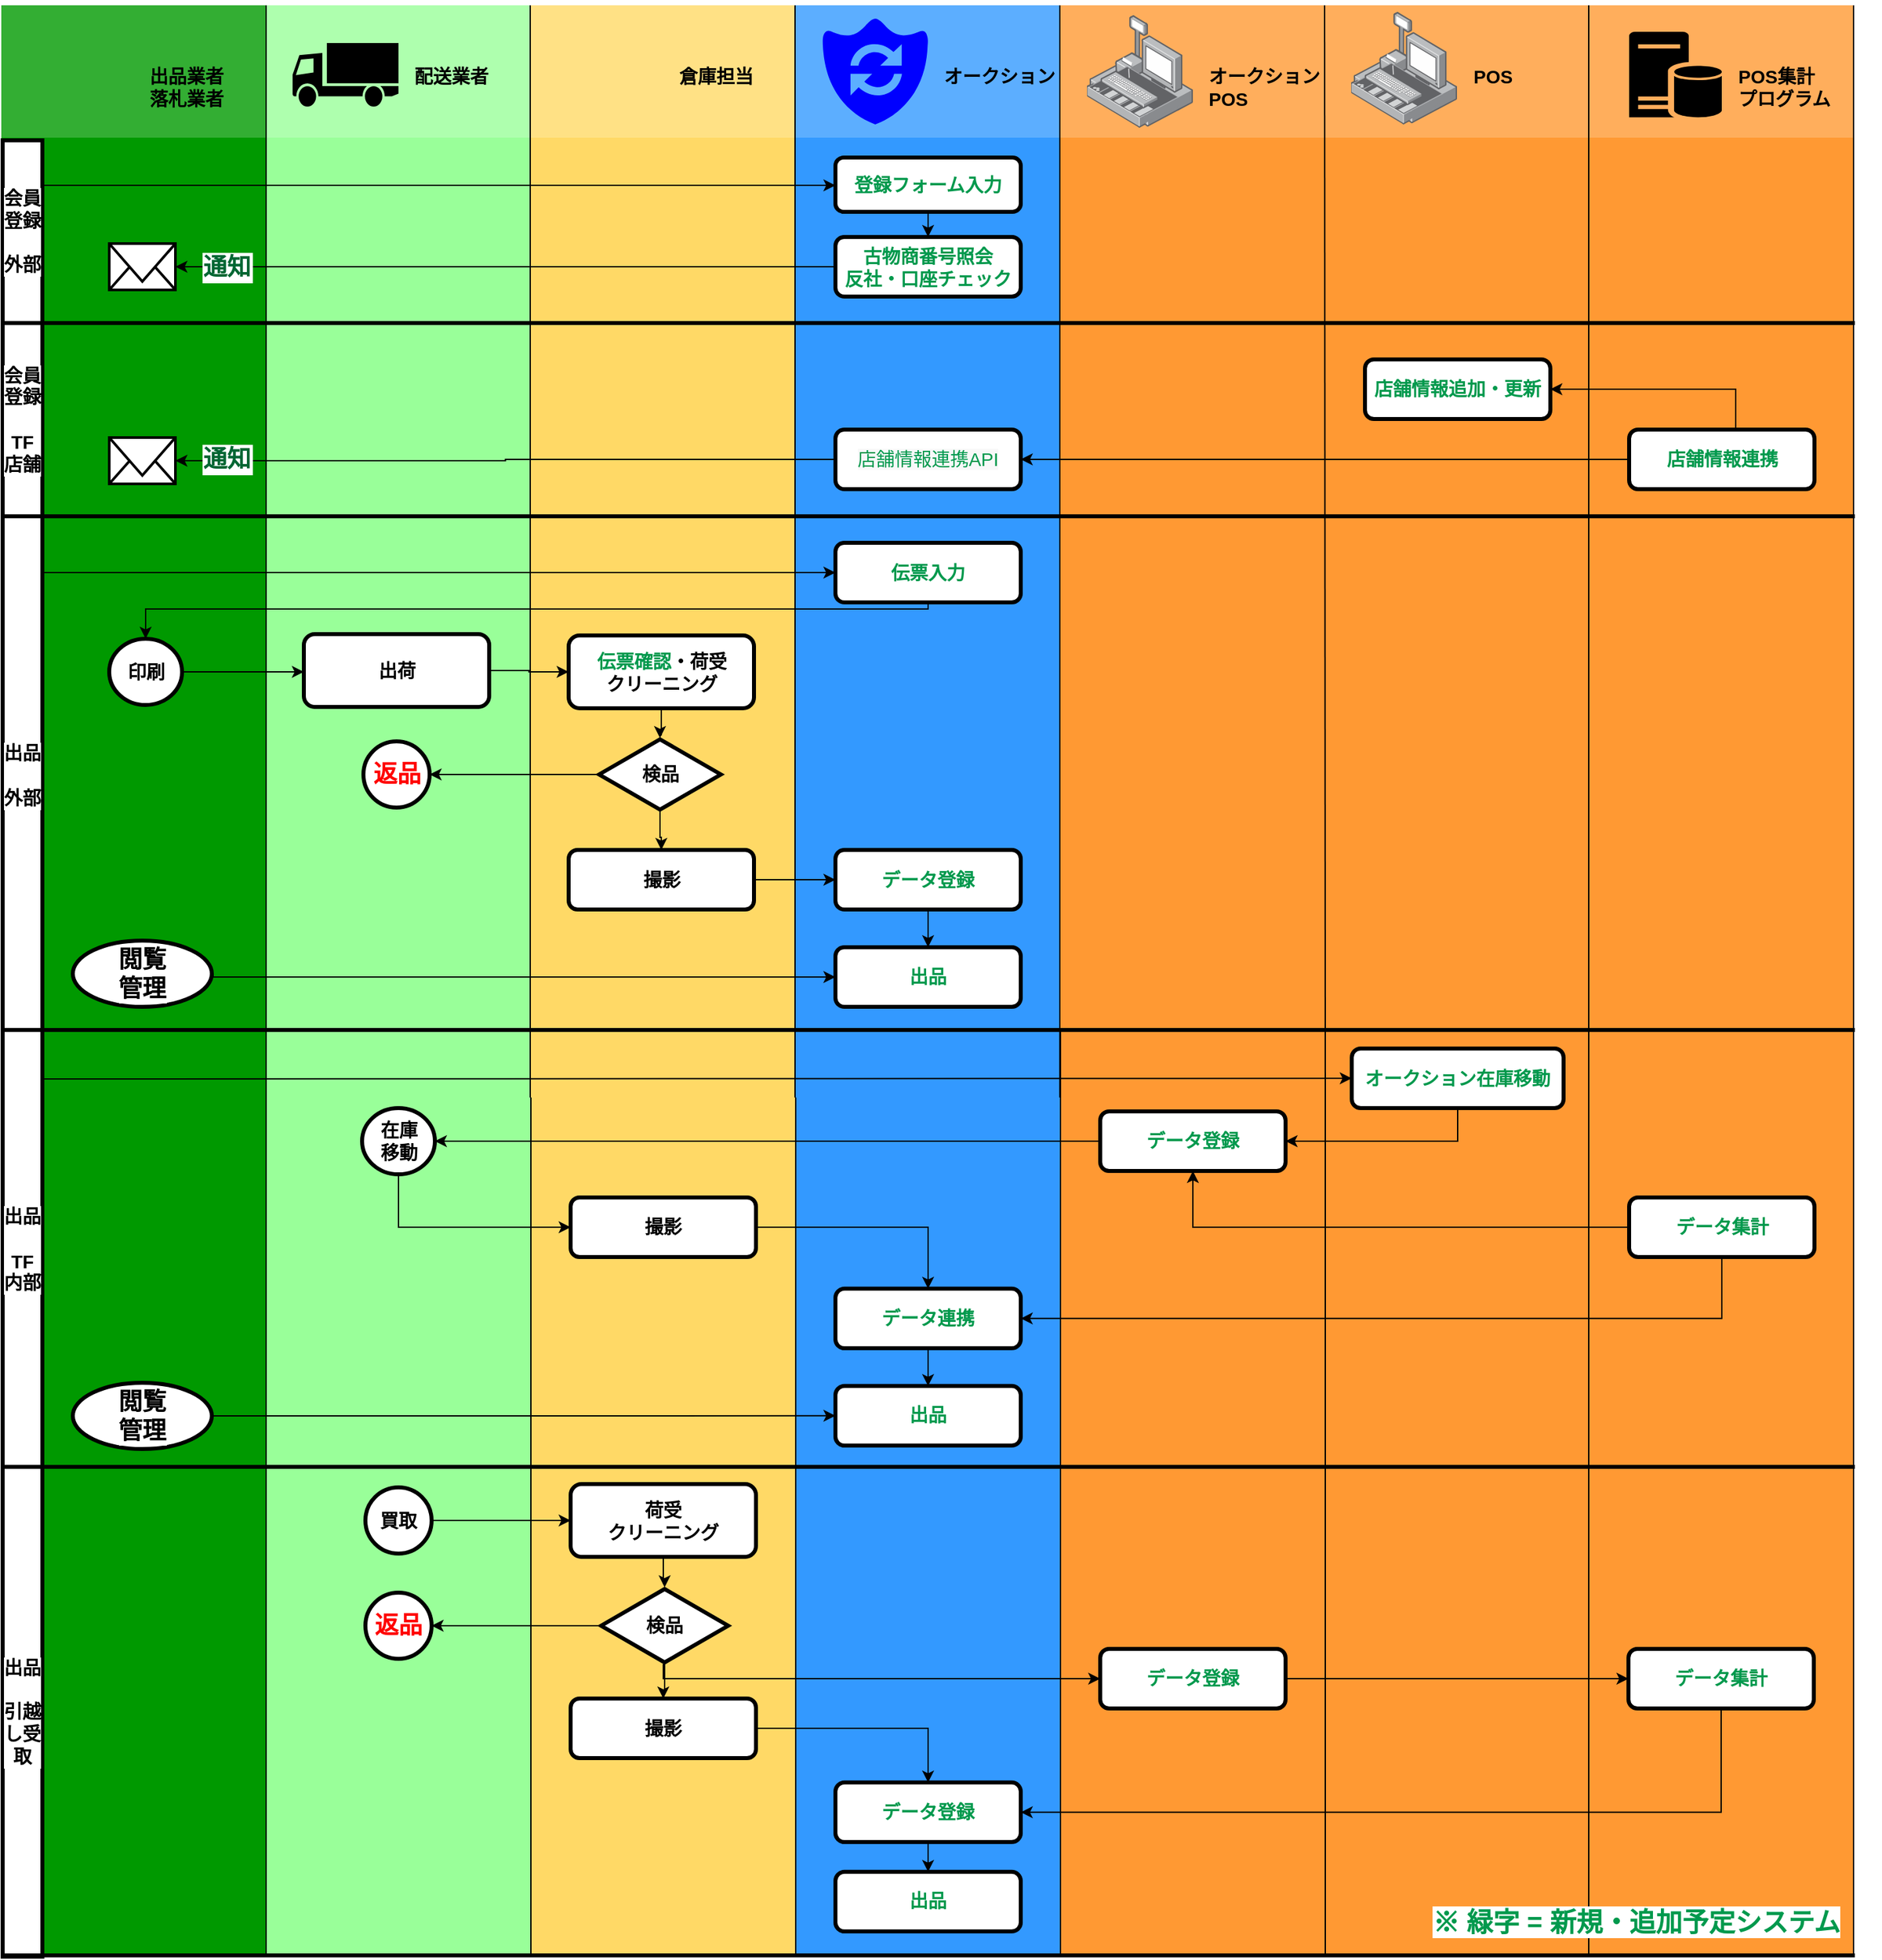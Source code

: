 <mxfile version="11.0.8" type="github"><diagram id="za8MhXIXPKN2aP06DoR2" name="Page-1"><mxGraphModel dx="1351" dy="2568" grid="1" gridSize="10" guides="1" tooltips="1" connect="1" arrows="1" fold="1" page="1" pageScale="1" pageWidth="1169" pageHeight="826" math="0" shadow="0"><root><mxCell id="0"/><mxCell id="1" parent="0"/><mxCell id="djTdqgTqJG-qwQicNYeu-275" value="" style="whiteSpace=wrap;html=1;labelBackgroundColor=#ffffff;fontSize=14;fontColor=#0000FF;align=left;strokeColor=#000000;fillColor=#FF9933;" parent="1" vertex="1"><mxGeometry x="1000" y="-52" width="200" height="700" as="geometry"/></mxCell><mxCell id="djTdqgTqJG-qwQicNYeu-276" value="" style="whiteSpace=wrap;html=1;labelBackgroundColor=#ffffff;fontSize=14;fontColor=#0000FF;align=left;strokeColor=#000000;fillColor=#FF9933;" parent="1" vertex="1"><mxGeometry x="1199" y="-52" width="200" height="700" as="geometry"/></mxCell><mxCell id="djTdqgTqJG-qwQicNYeu-96" value="" style="whiteSpace=wrap;html=1;labelBackgroundColor=#ffffff;fontSize=14;fontColor=#0000FF;align=left;strokeColor=none;fillColor=#FF9933;" parent="1" vertex="1"><mxGeometry x="800" y="-826" width="200" height="825" as="geometry"/></mxCell><mxCell id="djTdqgTqJG-qwQicNYeu-274" value="" style="whiteSpace=wrap;html=1;labelBackgroundColor=#ffffff;fontSize=14;fontColor=#0000FF;align=left;strokeColor=#000000;fillColor=#FF9933;" parent="1" vertex="1"><mxGeometry x="800" y="-52" width="200" height="700" as="geometry"/></mxCell><mxCell id="djTdqgTqJG-qwQicNYeu-273" value="" style="whiteSpace=wrap;html=1;labelBackgroundColor=#ffffff;fontSize=14;fontColor=#0000FF;align=left;strokeColor=#000000;fillColor=#3399FF;" parent="1" vertex="1"><mxGeometry x="600" y="-52" width="200" height="700" as="geometry"/></mxCell><mxCell id="djTdqgTqJG-qwQicNYeu-272" value="" style="whiteSpace=wrap;html=1;labelBackgroundColor=#ffffff;fontSize=14;fontColor=#0000FF;align=left;strokeColor=#000000;fillColor=#FFD966;" parent="1" vertex="1"><mxGeometry x="400" y="-52" width="200" height="700" as="geometry"/></mxCell><mxCell id="djTdqgTqJG-qwQicNYeu-271" value="" style="whiteSpace=wrap;html=1;labelBackgroundColor=#ffffff;fontSize=14;fontColor=#99FF99;align=left;strokeColor=#000000;fillColor=#99FF99;" parent="1" vertex="1"><mxGeometry x="200" y="-52" width="200" height="700" as="geometry"/></mxCell><mxCell id="djTdqgTqJG-qwQicNYeu-270" value="" style="whiteSpace=wrap;html=1;labelBackgroundColor=#ffffff;fontSize=14;fontColor=#0000FF;align=left;strokeColor=#000000;fillColor=#009900;" parent="1" vertex="1"><mxGeometry y="-52" width="200" height="700" as="geometry"/></mxCell><mxCell id="djTdqgTqJG-qwQicNYeu-212" value="" style="group" parent="1" vertex="1" connectable="0"><mxGeometry x="1199.5" y="-826" width="220" height="641" as="geometry"/></mxCell><mxCell id="djTdqgTqJG-qwQicNYeu-213" value="" style="group" parent="djTdqgTqJG-qwQicNYeu-212" vertex="1" connectable="0"><mxGeometry width="220" height="641" as="geometry"/></mxCell><mxCell id="djTdqgTqJG-qwQicNYeu-214" value="" style="whiteSpace=wrap;html=1;labelBackgroundColor=#ffffff;fontSize=14;fontColor=#0000FF;align=left;strokeColor=none;fillColor=#FF9933;" parent="djTdqgTqJG-qwQicNYeu-213" vertex="1"><mxGeometry width="200" height="825" as="geometry"/></mxCell><mxCell id="djTdqgTqJG-qwQicNYeu-215" value="" style="whiteSpace=wrap;html=1;labelBackgroundColor=#ffffff;fillColor=#FFFFFF;fontSize=14;fontColor=#FFFFFF;align=left;strokeColor=none;opacity=20;" parent="djTdqgTqJG-qwQicNYeu-213" vertex="1"><mxGeometry width="200" height="100" as="geometry"/></mxCell><mxCell id="djTdqgTqJG-qwQicNYeu-217" value="POS集計&lt;br&gt;プログラム" style="text;html=1;resizable=0;points=[];autosize=1;align=left;verticalAlign=top;spacingTop=-4;fontSize=14;fontColor=#000000;fontStyle=1" parent="djTdqgTqJG-qwQicNYeu-213" vertex="1"><mxGeometry x="110" y="42.5" width="90" height="40" as="geometry"/></mxCell><mxCell id="djTdqgTqJG-qwQicNYeu-218" value="" style="shadow=0;dashed=0;html=1;labelPosition=center;verticalLabelPosition=bottom;verticalAlign=top;align=center;shape=mxgraph.mscae.enterprise.database_server;fillColor=#000000;strokeColor=none;labelBackgroundColor=#ffffff;fontSize=14;fontColor=#000000;" parent="djTdqgTqJG-qwQicNYeu-213" vertex="1"><mxGeometry x="30" y="20" width="70" height="65" as="geometry"/></mxCell><mxCell id="djTdqgTqJG-qwQicNYeu-216" value="" style="endArrow=none;html=1;fontSize=14;fontColor=#0000FF;" parent="djTdqgTqJG-qwQicNYeu-213" edge="1"><mxGeometry width="50" height="50" relative="1" as="geometry"><mxPoint x="199.5" y="825" as="sourcePoint"/><mxPoint x="199.5" as="targetPoint"/></mxGeometry></mxCell><mxCell id="MJPMEIE7Na582U3SJGC7-7" value="店舗情報連携" style="rounded=1;whiteSpace=wrap;html=1;labelBackgroundColor=#ffffff;strokeWidth=3;fillColor=#FFFFFF;gradientColor=none;fontSize=14;fontColor=#00994D;align=center;fontStyle=1" vertex="1" parent="djTdqgTqJG-qwQicNYeu-213"><mxGeometry x="30" y="320.5" width="140" height="45" as="geometry"/></mxCell><mxCell id="djTdqgTqJG-qwQicNYeu-90" value="" style="group" parent="1" vertex="1" connectable="0"><mxGeometry x="999.5" y="-826" width="238.5" height="641" as="geometry"/></mxCell><mxCell id="djTdqgTqJG-qwQicNYeu-91" value="" style="whiteSpace=wrap;html=1;labelBackgroundColor=#ffffff;fontSize=14;fontColor=#0000FF;align=left;strokeColor=none;fillColor=#FF9933;" parent="djTdqgTqJG-qwQicNYeu-90" vertex="1"><mxGeometry width="200" height="825" as="geometry"/></mxCell><mxCell id="djTdqgTqJG-qwQicNYeu-92" value="" style="whiteSpace=wrap;html=1;labelBackgroundColor=#ffffff;fillColor=#FFFFFF;fontSize=14;fontColor=#FFFFFF;align=left;strokeColor=none;opacity=20;" parent="djTdqgTqJG-qwQicNYeu-90" vertex="1"><mxGeometry width="200" height="100" as="geometry"/></mxCell><mxCell id="djTdqgTqJG-qwQicNYeu-93" value="" style="endArrow=none;html=1;fontSize=14;fontColor=#0000FF;" parent="djTdqgTqJG-qwQicNYeu-90" edge="1"><mxGeometry width="50" height="50" relative="1" as="geometry"><mxPoint x="199.5" y="825" as="sourcePoint"/><mxPoint x="199.5" as="targetPoint"/></mxGeometry></mxCell><mxCell id="djTdqgTqJG-qwQicNYeu-94" value="POS" style="text;html=1;resizable=0;points=[];autosize=1;align=left;verticalAlign=top;spacingTop=-4;fontSize=14;fontColor=#000000;fontStyle=1" parent="djTdqgTqJG-qwQicNYeu-90" vertex="1"><mxGeometry x="110" y="42.5" width="50" height="20" as="geometry"/></mxCell><mxCell id="djTdqgTqJG-qwQicNYeu-95" value="" style="points=[];aspect=fixed;html=1;align=center;shadow=0;dashed=0;image;image=img/lib/allied_telesis/security/POS.svg;fillColor=#009900;fontColor=#000000;fontStyle=1" parent="djTdqgTqJG-qwQicNYeu-90" vertex="1"><mxGeometry x="20" y="5" width="80" height="85" as="geometry"/></mxCell><mxCell id="MJPMEIE7Na582U3SJGC7-9" value="店舗情報追加・更新" style="rounded=1;whiteSpace=wrap;html=1;labelBackgroundColor=#ffffff;strokeWidth=3;fillColor=#FFFFFF;gradientColor=none;fontSize=14;fontColor=#00994D;align=center;fontStyle=1" vertex="1" parent="djTdqgTqJG-qwQicNYeu-90"><mxGeometry x="30.5" y="267.5" width="140" height="45" as="geometry"/></mxCell><mxCell id="djTdqgTqJG-qwQicNYeu-97" value="" style="group" parent="1" vertex="1" connectable="0"><mxGeometry x="600" y="-826" width="200" height="641" as="geometry"/></mxCell><mxCell id="djTdqgTqJG-qwQicNYeu-98" value="" style="whiteSpace=wrap;html=1;labelBackgroundColor=#ffffff;fontSize=14;fontColor=#0000FF;align=left;strokeColor=none;fillColor=#3399FF;" parent="djTdqgTqJG-qwQicNYeu-97" vertex="1"><mxGeometry width="200" height="825" as="geometry"/></mxCell><mxCell id="djTdqgTqJG-qwQicNYeu-99" value="" style="whiteSpace=wrap;html=1;labelBackgroundColor=#ffffff;fillColor=#FFFFFF;fontSize=14;fontColor=#FFFFFF;align=left;strokeColor=none;opacity=20;" parent="djTdqgTqJG-qwQicNYeu-97" vertex="1"><mxGeometry width="200" height="100" as="geometry"/></mxCell><mxCell id="djTdqgTqJG-qwQicNYeu-100" value="" style="pointerEvents=1;shadow=0;dashed=0;html=1;strokeColor=none;labelPosition=center;verticalLabelPosition=bottom;verticalAlign=top;align=center;shape=mxgraph.mscae.oms.system_update;fillColor=#0000FF;fontColor=#009900;fontStyle=1" parent="djTdqgTqJG-qwQicNYeu-97" vertex="1"><mxGeometry x="20" y="10" width="80" height="80" as="geometry"/></mxCell><mxCell id="djTdqgTqJG-qwQicNYeu-101" value="" style="endArrow=none;html=1;fontSize=14;fontColor=#0000FF;" parent="djTdqgTqJG-qwQicNYeu-97" edge="1"><mxGeometry width="50" height="50" relative="1" as="geometry"><mxPoint x="199.5" y="825" as="sourcePoint"/><mxPoint x="199.5" as="targetPoint"/></mxGeometry></mxCell><mxCell id="djTdqgTqJG-qwQicNYeu-102" value="" style="shape=image;html=1;verticalAlign=top;verticalLabelPosition=bottom;labelBackgroundColor=#ffffff;imageAspect=0;aspect=fixed;image=https://cdn0.iconfinder.com/data/icons/google-material-design-3-0/48/ic_fiber_new_48px-128.png;strokeWidth=3;fillColor=#FFFFFF;gradientColor=none;fontSize=14;fontColor=#FF0000;align=center;" parent="djTdqgTqJG-qwQicNYeu-97" vertex="1"><mxGeometry x="142" y="-3.5" width="56" height="56" as="geometry"/></mxCell><mxCell id="djTdqgTqJG-qwQicNYeu-103" value="古物商番号照会&lt;br&gt;反社・口座チェック" style="rounded=1;whiteSpace=wrap;html=1;labelBackgroundColor=#ffffff;strokeWidth=3;fillColor=#FFFFFF;gradientColor=none;fontSize=14;fontColor=#00994D;align=center;fontStyle=1" parent="djTdqgTqJG-qwQicNYeu-97" vertex="1"><mxGeometry x="30" y="175" width="140" height="45" as="geometry"/></mxCell><mxCell id="djTdqgTqJG-qwQicNYeu-242" style="edgeStyle=orthogonalEdgeStyle;rounded=0;orthogonalLoop=1;jettySize=auto;html=1;strokeWidth=1;fontSize=18;fontColor=#0000FF;" parent="djTdqgTqJG-qwQicNYeu-97" source="djTdqgTqJG-qwQicNYeu-225" target="djTdqgTqJG-qwQicNYeu-227" edge="1"><mxGeometry relative="1" as="geometry"/></mxCell><mxCell id="djTdqgTqJG-qwQicNYeu-225" value="データ登録" style="rounded=1;whiteSpace=wrap;html=1;labelBackgroundColor=#ffffff;strokeWidth=3;fillColor=#FFFFFF;gradientColor=none;fontSize=14;fontColor=#00994D;align=center;fontStyle=1" parent="djTdqgTqJG-qwQicNYeu-97" vertex="1"><mxGeometry x="30" y="638" width="140" height="45" as="geometry"/></mxCell><mxCell id="djTdqgTqJG-qwQicNYeu-227" value="出品" style="rounded=1;whiteSpace=wrap;html=1;labelBackgroundColor=#ffffff;strokeWidth=3;fillColor=#FFFFFF;gradientColor=none;fontSize=14;fontColor=#00994D;align=center;fontStyle=1" parent="djTdqgTqJG-qwQicNYeu-97" vertex="1"><mxGeometry x="30" y="711.5" width="140" height="45" as="geometry"/></mxCell><mxCell id="fj4YMUKEExs1dct1NMmo-18" value="伝票入力" style="rounded=1;whiteSpace=wrap;html=1;labelBackgroundColor=#ffffff;strokeWidth=3;fillColor=#FFFFFF;gradientColor=none;fontSize=14;fontColor=#00994D;align=center;fontStyle=1" parent="djTdqgTqJG-qwQicNYeu-97" vertex="1"><mxGeometry x="30" y="406" width="140" height="45" as="geometry"/></mxCell><mxCell id="MJPMEIE7Na582U3SJGC7-6" value="&lt;span style=&quot;font-weight: 400; text-align: left; background-color: rgb(248, 248, 248);&quot;&gt;店舗情報連携API&lt;/span&gt;" style="rounded=1;whiteSpace=wrap;html=1;labelBackgroundColor=#ffffff;strokeWidth=3;fillColor=#FFFFFF;gradientColor=none;fontSize=14;fontColor=#00994D;align=center;fontStyle=1" vertex="1" parent="djTdqgTqJG-qwQicNYeu-97"><mxGeometry x="30" y="320.5" width="140" height="45" as="geometry"/></mxCell><mxCell id="djTdqgTqJG-qwQicNYeu-104" value="" style="group" parent="1" vertex="1" connectable="0"><mxGeometry x="400" y="-826" width="200" height="641" as="geometry"/></mxCell><mxCell id="djTdqgTqJG-qwQicNYeu-105" value="" style="whiteSpace=wrap;html=1;labelBackgroundColor=#ffffff;fontSize=14;fontColor=#0000FF;align=left;strokeColor=none;fillColor=#FFD966;" parent="djTdqgTqJG-qwQicNYeu-104" vertex="1"><mxGeometry width="200" height="825" as="geometry"/></mxCell><mxCell id="djTdqgTqJG-qwQicNYeu-106" value="" style="whiteSpace=wrap;html=1;labelBackgroundColor=#ffffff;fillColor=#FFFFFF;fontSize=14;fontColor=#FFFFFF;align=left;strokeColor=none;opacity=20;" parent="djTdqgTqJG-qwQicNYeu-104" vertex="1"><mxGeometry width="200" height="100" as="geometry"/></mxCell><mxCell id="djTdqgTqJG-qwQicNYeu-107" value="" style="shape=image;html=1;verticalAlign=top;verticalLabelPosition=bottom;labelBackgroundColor=#ffffff;imageAspect=0;aspect=fixed;image=https://cdn3.iconfinder.com/data/icons/whisky-break/90/warehouse-128.png;fontStyle=1;imageBackground=none;" parent="djTdqgTqJG-qwQicNYeu-104" vertex="1"><mxGeometry x="20" y="12.5" width="80" height="80" as="geometry"/></mxCell><mxCell id="djTdqgTqJG-qwQicNYeu-108" value="倉庫担当" style="text;html=1;resizable=0;points=[];autosize=1;align=left;verticalAlign=top;spacingTop=-4;fontSize=14;fontColor=#000000;fontStyle=1" parent="djTdqgTqJG-qwQicNYeu-104" vertex="1"><mxGeometry x="110" y="42.5" width="70" height="20" as="geometry"/></mxCell><mxCell id="djTdqgTqJG-qwQicNYeu-109" value="" style="endArrow=none;html=1;fontSize=14;fontColor=#0000FF;" parent="djTdqgTqJG-qwQicNYeu-104" edge="1"><mxGeometry width="50" height="50" relative="1" as="geometry"><mxPoint x="199.5" y="825" as="sourcePoint"/><mxPoint x="199.5" as="targetPoint"/></mxGeometry></mxCell><mxCell id="fj4YMUKEExs1dct1NMmo-32" style="edgeStyle=orthogonalEdgeStyle;rounded=0;orthogonalLoop=1;jettySize=auto;html=1;" parent="djTdqgTqJG-qwQicNYeu-104" source="djTdqgTqJG-qwQicNYeu-182" target="djTdqgTqJG-qwQicNYeu-189" edge="1"><mxGeometry relative="1" as="geometry"/></mxCell><mxCell id="djTdqgTqJG-qwQicNYeu-182" value="&lt;font color=&quot;#00994d&quot;&gt;伝票確認&lt;/font&gt;・荷受&lt;br&gt;クリーニング" style="rounded=1;whiteSpace=wrap;html=1;labelBackgroundColor=#ffffff;strokeWidth=3;fillColor=#FFFFFF;gradientColor=none;fontSize=14;fontColor=#000000;align=center;fontStyle=1" parent="djTdqgTqJG-qwQicNYeu-104" vertex="1"><mxGeometry x="28.5" y="476" width="140" height="55" as="geometry"/></mxCell><mxCell id="fj4YMUKEExs1dct1NMmo-35" style="edgeStyle=orthogonalEdgeStyle;rounded=0;orthogonalLoop=1;jettySize=auto;html=1;" parent="djTdqgTqJG-qwQicNYeu-104" source="djTdqgTqJG-qwQicNYeu-189" target="djTdqgTqJG-qwQicNYeu-193" edge="1"><mxGeometry relative="1" as="geometry"/></mxCell><mxCell id="djTdqgTqJG-qwQicNYeu-189" value="検品" style="html=1;whiteSpace=wrap;aspect=fixed;shape=isoRectangle;labelBackgroundColor=#ffffff;strokeWidth=3;fontSize=14;align=center;fontStyle=1" parent="djTdqgTqJG-qwQicNYeu-104" vertex="1"><mxGeometry x="51.5" y="553.5" width="92" height="55" as="geometry"/></mxCell><mxCell id="djTdqgTqJG-qwQicNYeu-193" value="撮影" style="rounded=1;whiteSpace=wrap;html=1;labelBackgroundColor=#ffffff;strokeWidth=3;fillColor=#FFFFFF;gradientColor=none;fontSize=14;fontColor=#000000;align=center;fontStyle=1" parent="djTdqgTqJG-qwQicNYeu-104" vertex="1"><mxGeometry x="28.5" y="638" width="140" height="45" as="geometry"/></mxCell><mxCell id="djTdqgTqJG-qwQicNYeu-110" value="" style="group;fontStyle=1" parent="1" vertex="1" connectable="0"><mxGeometry x="200" y="-826" width="200" height="641" as="geometry"/></mxCell><mxCell id="djTdqgTqJG-qwQicNYeu-111" value="" style="whiteSpace=wrap;html=1;labelBackgroundColor=#ffffff;fontSize=14;fontColor=#99FF99;align=left;strokeColor=none;fillColor=#99FF99;" parent="djTdqgTqJG-qwQicNYeu-110" vertex="1"><mxGeometry width="200" height="825" as="geometry"/></mxCell><mxCell id="djTdqgTqJG-qwQicNYeu-112" value="" style="whiteSpace=wrap;html=1;labelBackgroundColor=#ffffff;fillColor=#FFFFFF;fontSize=14;fontColor=#FFFFFF;align=left;strokeColor=none;opacity=20;" parent="djTdqgTqJG-qwQicNYeu-110" vertex="1"><mxGeometry width="200" height="100" as="geometry"/></mxCell><mxCell id="djTdqgTqJG-qwQicNYeu-113" value="" style="endArrow=none;html=1;fontSize=14;fontColor=#0000FF;" parent="djTdqgTqJG-qwQicNYeu-110" edge="1"><mxGeometry width="50" height="50" relative="1" as="geometry"><mxPoint x="199.5" y="825" as="sourcePoint"/><mxPoint x="199.5" as="targetPoint"/></mxGeometry></mxCell><mxCell id="djTdqgTqJG-qwQicNYeu-114" value="配送業者" style="text;html=1;resizable=0;points=[];autosize=1;align=left;verticalAlign=top;spacingTop=-4;fontSize=14;fontColor=#000000;fontStyle=1" parent="djTdqgTqJG-qwQicNYeu-110" vertex="1"><mxGeometry x="110" y="42.5" width="70" height="20" as="geometry"/></mxCell><mxCell id="djTdqgTqJG-qwQicNYeu-115" value="" style="shape=mxgraph.signs.transportation.truck_1;html=1;fillColor=#000000;strokeColor=none;verticalLabelPosition=bottom;verticalAlign=top;align=center;labelBackgroundColor=#ffffff;fontSize=14;fontColor=#99FF99;" parent="djTdqgTqJG-qwQicNYeu-110" vertex="1"><mxGeometry x="20" y="28.5" width="80" height="48" as="geometry"/></mxCell><mxCell id="djTdqgTqJG-qwQicNYeu-191" value="返品" style="ellipse;whiteSpace=wrap;html=1;aspect=fixed;labelBackgroundColor=#ffffff;strokeWidth=3;fontSize=18;align=center;fontStyle=1;fontColor=#FF0000;" parent="djTdqgTqJG-qwQicNYeu-110" vertex="1"><mxGeometry x="73.5" y="556" width="50" height="50" as="geometry"/></mxCell><mxCell id="djTdqgTqJG-qwQicNYeu-351" value="出荷&lt;br&gt;" style="rounded=1;whiteSpace=wrap;html=1;labelBackgroundColor=#ffffff;strokeWidth=3;fillColor=#FFFFFF;gradientColor=none;fontSize=14;fontColor=#000000;align=center;fontStyle=1" parent="djTdqgTqJG-qwQicNYeu-110" vertex="1"><mxGeometry x="28.5" y="475" width="140" height="55" as="geometry"/></mxCell><mxCell id="djTdqgTqJG-qwQicNYeu-116" value="" style="group;fontStyle=0;fontColor=#000000;" parent="1" vertex="1" connectable="0"><mxGeometry y="-826" width="213" height="641" as="geometry"/></mxCell><mxCell id="djTdqgTqJG-qwQicNYeu-117" value="" style="whiteSpace=wrap;html=1;labelBackgroundColor=#ffffff;fontSize=14;fontColor=#0000FF;align=left;strokeColor=none;fillColor=#009900;" parent="djTdqgTqJG-qwQicNYeu-116" vertex="1"><mxGeometry width="200" height="825" as="geometry"/></mxCell><mxCell id="djTdqgTqJG-qwQicNYeu-118" value="" style="whiteSpace=wrap;html=1;labelBackgroundColor=#ffffff;fillColor=#FFFFFF;fontSize=14;fontColor=#FFFFFF;align=left;strokeColor=none;opacity=20;" parent="djTdqgTqJG-qwQicNYeu-116" vertex="1"><mxGeometry width="200" height="100" as="geometry"/></mxCell><mxCell id="djTdqgTqJG-qwQicNYeu-119" value="" style="shape=image;html=1;verticalAlign=top;verticalLabelPosition=bottom;labelBackgroundColor=#ffffff;imageAspect=0;aspect=fixed;image=https://cdn2.iconfinder.com/data/icons/property-agent-real-estate/235/property-agent-010-128.png;fontSize=14;fontColor=#0000FF;align=left;" parent="djTdqgTqJG-qwQicNYeu-116" vertex="1"><mxGeometry x="35" y="20" width="65" height="65" as="geometry"/></mxCell><mxCell id="djTdqgTqJG-qwQicNYeu-120" value="出品業者&lt;br&gt;落札業者" style="text;html=1;resizable=0;points=[];autosize=1;align=left;verticalAlign=top;spacingTop=-4;fontSize=14;fontColor=#000000;fontStyle=1" parent="djTdqgTqJG-qwQicNYeu-116" vertex="1"><mxGeometry x="110" y="42.5" width="70" height="40" as="geometry"/></mxCell><mxCell id="djTdqgTqJG-qwQicNYeu-121" value="" style="endArrow=none;html=1;fontSize=14;fontColor=#0000FF;" parent="djTdqgTqJG-qwQicNYeu-116" edge="1"><mxGeometry width="50" height="50" relative="1" as="geometry"><mxPoint x="200" y="825" as="sourcePoint"/><mxPoint x="200" as="targetPoint"/></mxGeometry></mxCell><mxCell id="djTdqgTqJG-qwQicNYeu-177" value="" style="html=1;verticalLabelPosition=bottom;align=center;labelBackgroundColor=#ffffff;verticalAlign=top;strokeWidth=2;strokeColor=#000000;fillColor=#ffffff;shadow=0;dashed=0;shape=mxgraph.ios7.icons.mail;fontSize=14;fontColor=#000000;" parent="djTdqgTqJG-qwQicNYeu-116" vertex="1"><mxGeometry x="81.5" y="180" width="50" height="35" as="geometry"/></mxCell><mxCell id="djTdqgTqJG-qwQicNYeu-230" value="閲覧&lt;br&gt;管理&lt;br&gt;" style="ellipse;whiteSpace=wrap;html=1;labelBackgroundColor=#ffffff;strokeWidth=3;fontSize=18;align=center;fontStyle=1" parent="djTdqgTqJG-qwQicNYeu-116" vertex="1"><mxGeometry x="54" y="706.5" width="105" height="50" as="geometry"/></mxCell><mxCell id="djTdqgTqJG-qwQicNYeu-235" value="" style="endArrow=none;html=1;strokeWidth=3;fontSize=18;fontColor=#0000FF;" parent="djTdqgTqJG-qwQicNYeu-116" edge="1"><mxGeometry width="50" height="50" relative="1" as="geometry"><mxPoint x="1" y="386" as="sourcePoint"/><mxPoint x="1400" y="386" as="targetPoint"/></mxGeometry></mxCell><mxCell id="djTdqgTqJG-qwQicNYeu-122" value="会員登録&lt;br&gt;&lt;br&gt;外部" style="rounded=0;whiteSpace=wrap;html=1;labelBackgroundColor=#ffffff;strokeWidth=3;fillColor=#FFFFFF;gradientColor=none;fontSize=14;fontColor=#000000;align=center;fontStyle=1;strokeColor=#000000;" parent="djTdqgTqJG-qwQicNYeu-116" vertex="1"><mxGeometry x="1" y="102" width="30" height="138" as="geometry"/></mxCell><mxCell id="djTdqgTqJG-qwQicNYeu-181" value="出品&lt;br&gt;&lt;br&gt;外部&lt;br&gt;" style="rounded=0;whiteSpace=wrap;html=1;labelBackgroundColor=#ffffff;strokeWidth=3;fillColor=#FFFFFF;gradientColor=none;fontSize=14;fontColor=#000000;align=center;fontStyle=1" parent="djTdqgTqJG-qwQicNYeu-116" vertex="1"><mxGeometry x="1" y="386" width="30" height="391" as="geometry"/></mxCell><mxCell id="fj4YMUKEExs1dct1NMmo-22" value="印刷" style="ellipse;whiteSpace=wrap;html=1;labelBackgroundColor=#ffffff;strokeWidth=3;fontSize=14;align=center;fontStyle=1" parent="djTdqgTqJG-qwQicNYeu-116" vertex="1"><mxGeometry x="81.5" y="478.5" width="55" height="50" as="geometry"/></mxCell><mxCell id="djTdqgTqJG-qwQicNYeu-238" value="" style="endArrow=none;html=1;strokeWidth=3;fontSize=18;fontColor=#0000FF;" parent="djTdqgTqJG-qwQicNYeu-116" edge="1"><mxGeometry width="50" height="50" relative="1" as="geometry"><mxPoint x="1" y="774" as="sourcePoint"/><mxPoint x="1400" y="774" as="targetPoint"/></mxGeometry></mxCell><mxCell id="MJPMEIE7Na582U3SJGC7-11" value="" style="html=1;verticalLabelPosition=bottom;align=center;labelBackgroundColor=#ffffff;verticalAlign=top;strokeWidth=2;strokeColor=#000000;fillColor=#ffffff;shadow=0;dashed=0;shape=mxgraph.ios7.icons.mail;fontSize=14;fontColor=#000000;" vertex="1" parent="djTdqgTqJG-qwQicNYeu-116"><mxGeometry x="81.5" y="326.5" width="50" height="35" as="geometry"/></mxCell><mxCell id="djTdqgTqJG-qwQicNYeu-145" style="edgeStyle=orthogonalEdgeStyle;rounded=0;orthogonalLoop=1;jettySize=auto;html=1;fontSize=14;fontColor=#000000;" parent="1" source="djTdqgTqJG-qwQicNYeu-123" target="djTdqgTqJG-qwQicNYeu-103" edge="1"><mxGeometry relative="1" as="geometry"/></mxCell><mxCell id="djTdqgTqJG-qwQicNYeu-123" value="登録フォーム入力&lt;br&gt;" style="rounded=1;whiteSpace=wrap;html=1;labelBackgroundColor=#ffffff;strokeWidth=3;fillColor=#FFFFFF;gradientColor=none;fontSize=14;fontColor=#00994D;align=center;fontStyle=1" parent="1" vertex="1"><mxGeometry x="630" y="-711" width="140" height="41" as="geometry"/></mxCell><mxCell id="djTdqgTqJG-qwQicNYeu-125" value="" style="whiteSpace=wrap;html=1;labelBackgroundColor=#ffffff;fillColor=#FFFFFF;fontSize=14;fontColor=#FFFFFF;align=left;strokeColor=none;opacity=20;" parent="1" vertex="1"><mxGeometry x="800" y="-826" width="200" height="100" as="geometry"/></mxCell><mxCell id="djTdqgTqJG-qwQicNYeu-126" value="" style="endArrow=none;html=1;fontSize=14;fontColor=#0000FF;" parent="1" edge="1"><mxGeometry width="50" height="50" relative="1" as="geometry"><mxPoint x="1000" as="sourcePoint"/><mxPoint x="999.5" y="-826" as="targetPoint"/></mxGeometry></mxCell><mxCell id="djTdqgTqJG-qwQicNYeu-127" value="" style="points=[];aspect=fixed;html=1;align=center;shadow=0;dashed=0;image;image=img/lib/allied_telesis/security/POS.svg;fillColor=#009900;fontColor=#000000;fontStyle=1" parent="1" vertex="1"><mxGeometry x="820" y="-818.5" width="80" height="85" as="geometry"/></mxCell><mxCell id="djTdqgTqJG-qwQicNYeu-129" value="オークション" style="text;html=1;resizable=0;points=[];autosize=1;align=left;verticalAlign=top;spacingTop=-4;fontSize=14;fontColor=#000000;fontStyle=1" parent="1" vertex="1"><mxGeometry x="710" y="-783.5" width="100" height="20" as="geometry"/></mxCell><mxCell id="djTdqgTqJG-qwQicNYeu-130" value="オークション&lt;br&gt;POS&lt;br&gt;" style="text;html=1;resizable=0;points=[];autosize=1;align=left;verticalAlign=top;spacingTop=-4;fontSize=14;fontColor=#000000;fontStyle=1" parent="1" vertex="1"><mxGeometry x="910" y="-783.5" width="100" height="40" as="geometry"/></mxCell><mxCell id="djTdqgTqJG-qwQicNYeu-142" style="edgeStyle=orthogonalEdgeStyle;rounded=0;orthogonalLoop=1;jettySize=auto;html=1;fontSize=14;fontColor=#000000;" parent="1" target="djTdqgTqJG-qwQicNYeu-123" edge="1"><mxGeometry relative="1" as="geometry"><mxPoint x="30" y="-691" as="sourcePoint"/><Array as="points"><mxPoint x="30" y="-690"/></Array></mxGeometry></mxCell><mxCell id="djTdqgTqJG-qwQicNYeu-179" style="edgeStyle=orthogonalEdgeStyle;rounded=0;orthogonalLoop=1;jettySize=auto;html=1;fontSize=14;fontColor=#000000;" parent="1" source="djTdqgTqJG-qwQicNYeu-103" target="djTdqgTqJG-qwQicNYeu-177" edge="1"><mxGeometry relative="1" as="geometry"/></mxCell><mxCell id="djTdqgTqJG-qwQicNYeu-180" value="&lt;b style=&quot;font-size: 18px;&quot;&gt;通知&lt;/b&gt;" style="text;html=1;resizable=0;points=[];align=center;verticalAlign=middle;labelBackgroundColor=#ffffff;fontSize=18;fontColor=#006633;labelBorderColor=#FFFFFF;" parent="djTdqgTqJG-qwQicNYeu-179" vertex="1" connectable="0"><mxGeometry x="-0.364" y="4" relative="1" as="geometry"><mxPoint x="-301.5" y="-4" as="offset"/></mxGeometry></mxCell><mxCell id="djTdqgTqJG-qwQicNYeu-192" style="edgeStyle=orthogonalEdgeStyle;rounded=0;orthogonalLoop=1;jettySize=auto;html=1;entryX=1;entryY=0.5;entryDx=0;entryDy=0;fontSize=18;fontColor=#FF0000;" parent="1" source="djTdqgTqJG-qwQicNYeu-189" target="djTdqgTqJG-qwQicNYeu-191" edge="1"><mxGeometry relative="1" as="geometry"/></mxCell><mxCell id="djTdqgTqJG-qwQicNYeu-283" style="edgeStyle=orthogonalEdgeStyle;rounded=0;orthogonalLoop=1;jettySize=auto;html=1;entryX=0;entryY=0.5;entryDx=0;entryDy=0;strokeWidth=1;fontSize=14;fontColor=#0000FF;" parent="1" target="djTdqgTqJG-qwQicNYeu-287" edge="1"><mxGeometry relative="1" as="geometry"><mxPoint x="32" y="-15" as="sourcePoint"/><Array as="points"><mxPoint x="32" y="-16"/></Array></mxGeometry></mxCell><mxCell id="djTdqgTqJG-qwQicNYeu-243" value="出品&lt;br&gt;&lt;br&gt;TF内部&lt;br&gt;" style="rounded=0;whiteSpace=wrap;html=1;labelBackgroundColor=#ffffff;strokeWidth=3;fillColor=#FFFFFF;gradientColor=none;fontSize=14;fontColor=#000000;align=center;fontStyle=1" parent="1" vertex="1"><mxGeometry x="1" y="-52" width="30" height="332" as="geometry"/></mxCell><mxCell id="djTdqgTqJG-qwQicNYeu-320" value="" style="shape=image;html=1;verticalAlign=top;verticalLabelPosition=bottom;labelBackgroundColor=#ffffff;imageAspect=0;aspect=fixed;image=https://cdn0.iconfinder.com/data/icons/google-material-design-3-0/48/ic_fiber_new_48px-128.png;strokeWidth=3;fillColor=#FFFFFF;gradientColor=none;fontSize=14;fontColor=#FF0000;align=center;" parent="1" vertex="1"><mxGeometry x="942" y="-829.5" width="56" height="56" as="geometry"/></mxCell><mxCell id="fj4YMUKEExs1dct1NMmo-7" style="edgeStyle=orthogonalEdgeStyle;rounded=0;orthogonalLoop=1;jettySize=auto;html=1;entryX=0;entryY=0.5;entryDx=0;entryDy=0;" parent="1" source="djTdqgTqJG-qwQicNYeu-282" target="djTdqgTqJG-qwQicNYeu-286" edge="1"><mxGeometry relative="1" as="geometry"><Array as="points"><mxPoint x="300" y="97"/></Array></mxGeometry></mxCell><mxCell id="djTdqgTqJG-qwQicNYeu-282" value="在庫&lt;br&gt;移動" style="ellipse;whiteSpace=wrap;html=1;labelBackgroundColor=#ffffff;strokeWidth=3;fontSize=14;align=center;fontStyle=1" parent="1" vertex="1"><mxGeometry x="272.5" y="7" width="55" height="50" as="geometry"/></mxCell><mxCell id="4fdXfWD64v6z9C8tcqQV-2" style="edgeStyle=orthogonalEdgeStyle;rounded=0;orthogonalLoop=1;jettySize=auto;html=1;" parent="1" source="djTdqgTqJG-qwQicNYeu-286" target="djTdqgTqJG-qwQicNYeu-307" edge="1"><mxGeometry relative="1" as="geometry"/></mxCell><mxCell id="djTdqgTqJG-qwQicNYeu-286" value="撮影" style="rounded=1;whiteSpace=wrap;html=1;labelBackgroundColor=#ffffff;strokeWidth=3;fillColor=#FFFFFF;gradientColor=none;fontSize=14;fontColor=#000000;align=center;fontStyle=1" parent="1" vertex="1"><mxGeometry x="430" y="74.5" width="140" height="45" as="geometry"/></mxCell><mxCell id="fj4YMUKEExs1dct1NMmo-4" style="edgeStyle=orthogonalEdgeStyle;rounded=0;orthogonalLoop=1;jettySize=auto;html=1;entryX=1;entryY=0.5;entryDx=0;entryDy=0;" parent="1" source="djTdqgTqJG-qwQicNYeu-287" target="djTdqgTqJG-qwQicNYeu-295" edge="1"><mxGeometry relative="1" as="geometry"><Array as="points"><mxPoint x="1100" y="32"/></Array></mxGeometry></mxCell><mxCell id="djTdqgTqJG-qwQicNYeu-287" value="オークション在庫移動" style="rounded=1;whiteSpace=wrap;html=1;labelBackgroundColor=#ffffff;strokeWidth=3;fillColor=#FFFFFF;gradientColor=none;fontSize=14;fontColor=#00994D;align=center;fontStyle=1" parent="1" vertex="1"><mxGeometry x="1020" y="-38" width="160" height="45" as="geometry"/></mxCell><mxCell id="fj4YMUKEExs1dct1NMmo-37" style="edgeStyle=orthogonalEdgeStyle;rounded=0;orthogonalLoop=1;jettySize=auto;html=1;entryX=1;entryY=0.5;entryDx=0;entryDy=0;" parent="1" source="djTdqgTqJG-qwQicNYeu-292" target="djTdqgTqJG-qwQicNYeu-307" edge="1"><mxGeometry relative="1" as="geometry"><Array as="points"><mxPoint x="1300" y="166"/></Array></mxGeometry></mxCell><mxCell id="4fdXfWD64v6z9C8tcqQV-1" style="edgeStyle=orthogonalEdgeStyle;rounded=0;orthogonalLoop=1;jettySize=auto;html=1;entryX=0.5;entryY=1;entryDx=0;entryDy=0;" parent="1" source="djTdqgTqJG-qwQicNYeu-292" target="djTdqgTqJG-qwQicNYeu-295" edge="1"><mxGeometry relative="1" as="geometry"/></mxCell><mxCell id="djTdqgTqJG-qwQicNYeu-292" value="データ集計" style="rounded=1;whiteSpace=wrap;html=1;labelBackgroundColor=#ffffff;strokeWidth=3;fillColor=#FFFFFF;gradientColor=none;fontSize=14;fontColor=#00994D;align=center;fontStyle=1" parent="1" vertex="1"><mxGeometry x="1229.5" y="74.5" width="140" height="45" as="geometry"/></mxCell><mxCell id="fj4YMUKEExs1dct1NMmo-5" style="edgeStyle=orthogonalEdgeStyle;rounded=0;orthogonalLoop=1;jettySize=auto;html=1;entryX=1;entryY=0.5;entryDx=0;entryDy=0;" parent="1" source="djTdqgTqJG-qwQicNYeu-295" target="djTdqgTqJG-qwQicNYeu-282" edge="1"><mxGeometry relative="1" as="geometry"/></mxCell><mxCell id="djTdqgTqJG-qwQicNYeu-295" value="データ登録" style="rounded=1;whiteSpace=wrap;html=1;labelBackgroundColor=#ffffff;strokeWidth=3;fillColor=#FFFFFF;gradientColor=none;fontSize=14;fontColor=#00994D;align=center;fontStyle=1" parent="1" vertex="1"><mxGeometry x="830" y="9.5" width="140" height="45" as="geometry"/></mxCell><mxCell id="djTdqgTqJG-qwQicNYeu-316" style="edgeStyle=orthogonalEdgeStyle;rounded=0;orthogonalLoop=1;jettySize=auto;html=1;entryX=0.5;entryY=0;entryDx=0;entryDy=0;strokeWidth=1;fontSize=14;fontColor=#0000FF;" parent="1" source="djTdqgTqJG-qwQicNYeu-307" target="djTdqgTqJG-qwQicNYeu-308" edge="1"><mxGeometry relative="1" as="geometry"/></mxCell><mxCell id="djTdqgTqJG-qwQicNYeu-307" value="データ連携&lt;br&gt;" style="rounded=1;whiteSpace=wrap;html=1;labelBackgroundColor=#ffffff;strokeWidth=3;fillColor=#FFFFFF;gradientColor=none;fontSize=14;fontColor=#00994D;align=center;fontStyle=1" parent="1" vertex="1"><mxGeometry x="630" y="143.429" width="140" height="45" as="geometry"/></mxCell><mxCell id="djTdqgTqJG-qwQicNYeu-308" value="出品" style="rounded=1;whiteSpace=wrap;html=1;labelBackgroundColor=#ffffff;strokeWidth=3;fillColor=#FFFFFF;gradientColor=none;fontSize=14;fontColor=#00994D;align=center;fontStyle=1" parent="1" vertex="1"><mxGeometry x="630" y="216.929" width="140" height="45" as="geometry"/></mxCell><mxCell id="djTdqgTqJG-qwQicNYeu-312" style="edgeStyle=orthogonalEdgeStyle;rounded=0;orthogonalLoop=1;jettySize=auto;html=1;entryX=0;entryY=0.5;entryDx=0;entryDy=0;strokeWidth=1;fontSize=14;fontColor=#0000FF;" parent="1" source="djTdqgTqJG-qwQicNYeu-311" target="djTdqgTqJG-qwQicNYeu-308" edge="1"><mxGeometry relative="1" as="geometry"/></mxCell><mxCell id="djTdqgTqJG-qwQicNYeu-311" value="閲覧&lt;br&gt;管理&lt;br&gt;" style="ellipse;whiteSpace=wrap;html=1;labelBackgroundColor=#ffffff;strokeWidth=3;fontSize=18;align=center;fontStyle=1" parent="1" vertex="1"><mxGeometry x="54" y="214.5" width="105" height="50" as="geometry"/></mxCell><mxCell id="djTdqgTqJG-qwQicNYeu-319" value="" style="endArrow=none;html=1;strokeWidth=3;fontSize=18;fontColor=#0000FF;" parent="1" edge="1"><mxGeometry width="50" height="50" relative="1" as="geometry"><mxPoint x="1" y="278" as="sourcePoint"/><mxPoint x="1400" y="278" as="targetPoint"/></mxGeometry></mxCell><mxCell id="djTdqgTqJG-qwQicNYeu-321" value="出品&lt;br&gt;&lt;br&gt;引越し受取&lt;br&gt;" style="rounded=0;whiteSpace=wrap;html=1;labelBackgroundColor=#ffffff;strokeWidth=3;fillColor=#FFFFFF;gradientColor=none;fontSize=14;fontColor=#000000;align=center;fontStyle=1" parent="1" vertex="1"><mxGeometry x="1" y="278" width="30" height="370" as="geometry"/></mxCell><mxCell id="djTdqgTqJG-qwQicNYeu-322" value="" style="endArrow=none;html=1;strokeWidth=3;fontSize=18;fontColor=#0000FF;" parent="1" edge="1"><mxGeometry width="50" height="50" relative="1" as="geometry"><mxPoint x="1" y="647" as="sourcePoint"/><mxPoint x="1400" y="647" as="targetPoint"/></mxGeometry></mxCell><mxCell id="djTdqgTqJG-qwQicNYeu-358" style="edgeStyle=orthogonalEdgeStyle;rounded=0;orthogonalLoop=1;jettySize=auto;html=1;strokeWidth=1;fontSize=14;fontColor=#0000FF;" parent="1" source="djTdqgTqJG-qwQicNYeu-344" target="djTdqgTqJG-qwQicNYeu-345" edge="1"><mxGeometry relative="1" as="geometry"/></mxCell><mxCell id="djTdqgTqJG-qwQicNYeu-344" value="荷受&lt;br&gt;クリーニング&lt;br&gt;" style="rounded=1;whiteSpace=wrap;html=1;labelBackgroundColor=#ffffff;strokeWidth=3;fillColor=#FFFFFF;gradientColor=none;fontSize=14;fontColor=#000000;align=center;fontStyle=1" parent="1" vertex="1"><mxGeometry x="430" y="291" width="140" height="55" as="geometry"/></mxCell><mxCell id="djTdqgTqJG-qwQicNYeu-355" style="edgeStyle=orthogonalEdgeStyle;rounded=0;orthogonalLoop=1;jettySize=auto;html=1;entryX=1;entryY=0.5;entryDx=0;entryDy=0;strokeWidth=1;fontSize=14;fontColor=#0000FF;" parent="1" source="djTdqgTqJG-qwQicNYeu-345" target="djTdqgTqJG-qwQicNYeu-354" edge="1"><mxGeometry relative="1" as="geometry"/></mxCell><mxCell id="djTdqgTqJG-qwQicNYeu-359" style="edgeStyle=orthogonalEdgeStyle;rounded=0;orthogonalLoop=1;jettySize=auto;html=1;entryX=0.5;entryY=0;entryDx=0;entryDy=0;strokeWidth=1;fontSize=14;fontColor=#0000FF;" parent="1" source="djTdqgTqJG-qwQicNYeu-345" target="djTdqgTqJG-qwQicNYeu-346" edge="1"><mxGeometry relative="1" as="geometry"/></mxCell><mxCell id="_7vhofx05r827dQ1lGMk-2" style="edgeStyle=orthogonalEdgeStyle;rounded=0;orthogonalLoop=1;jettySize=auto;html=1;entryX=0;entryY=0.5;entryDx=0;entryDy=0;" parent="1" source="djTdqgTqJG-qwQicNYeu-345" target="_7vhofx05r827dQ1lGMk-1" edge="1"><mxGeometry relative="1" as="geometry"><Array as="points"><mxPoint x="500" y="438"/></Array></mxGeometry></mxCell><mxCell id="djTdqgTqJG-qwQicNYeu-345" value="検品" style="html=1;whiteSpace=wrap;aspect=fixed;shape=isoRectangle;labelBackgroundColor=#ffffff;strokeWidth=3;fontSize=14;align=center;fontStyle=1" parent="1" vertex="1"><mxGeometry x="453" y="369" width="96" height="58" as="geometry"/></mxCell><mxCell id="4fdXfWD64v6z9C8tcqQV-3" style="edgeStyle=orthogonalEdgeStyle;rounded=0;orthogonalLoop=1;jettySize=auto;html=1;" parent="1" source="djTdqgTqJG-qwQicNYeu-346" target="djTdqgTqJG-qwQicNYeu-363" edge="1"><mxGeometry relative="1" as="geometry"/></mxCell><mxCell id="djTdqgTqJG-qwQicNYeu-346" value="撮影" style="rounded=1;whiteSpace=wrap;html=1;labelBackgroundColor=#ffffff;strokeWidth=3;fillColor=#FFFFFF;gradientColor=none;fontSize=14;fontColor=#000000;align=center;fontStyle=1" parent="1" vertex="1"><mxGeometry x="430" y="453" width="140" height="45" as="geometry"/></mxCell><mxCell id="djTdqgTqJG-qwQicNYeu-348" style="edgeStyle=orthogonalEdgeStyle;rounded=0;orthogonalLoop=1;jettySize=auto;html=1;entryX=0;entryY=0.5;entryDx=0;entryDy=0;strokeWidth=1;fontSize=14;fontColor=#0000FF;" parent="1" source="djTdqgTqJG-qwQicNYeu-347" target="djTdqgTqJG-qwQicNYeu-344" edge="1"><mxGeometry relative="1" as="geometry"/></mxCell><mxCell id="djTdqgTqJG-qwQicNYeu-347" value="買取" style="ellipse;whiteSpace=wrap;html=1;aspect=fixed;labelBackgroundColor=#ffffff;strokeWidth=3;fontSize=14;align=center;fontStyle=1" parent="1" vertex="1"><mxGeometry x="275" y="293.5" width="50" height="50" as="geometry"/></mxCell><mxCell id="djTdqgTqJG-qwQicNYeu-354" value="返品" style="ellipse;whiteSpace=wrap;html=1;aspect=fixed;labelBackgroundColor=#ffffff;strokeWidth=3;fontSize=18;align=center;fontStyle=1;fontColor=#FF0000;" parent="1" vertex="1"><mxGeometry x="275" y="373" width="50" height="50" as="geometry"/></mxCell><mxCell id="djTdqgTqJG-qwQicNYeu-370" style="edgeStyle=orthogonalEdgeStyle;rounded=0;orthogonalLoop=1;jettySize=auto;html=1;entryX=0.5;entryY=0;entryDx=0;entryDy=0;strokeWidth=1;fontSize=14;fontColor=#0000FF;" parent="1" source="djTdqgTqJG-qwQicNYeu-363" target="djTdqgTqJG-qwQicNYeu-367" edge="1"><mxGeometry relative="1" as="geometry"/></mxCell><mxCell id="djTdqgTqJG-qwQicNYeu-363" value="データ登録" style="rounded=1;whiteSpace=wrap;html=1;labelBackgroundColor=#ffffff;strokeWidth=3;fillColor=#FFFFFF;gradientColor=none;fontSize=14;fontColor=#00994D;align=center;fontStyle=1" parent="1" vertex="1"><mxGeometry x="630" y="516.429" width="140" height="45" as="geometry"/></mxCell><mxCell id="djTdqgTqJG-qwQicNYeu-367" value="出品" style="rounded=1;whiteSpace=wrap;html=1;labelBackgroundColor=#ffffff;strokeWidth=3;fillColor=#FFFFFF;gradientColor=none;fontSize=14;fontColor=#00994D;align=center;fontStyle=1" parent="1" vertex="1"><mxGeometry x="630" y="583.929" width="140" height="45" as="geometry"/></mxCell><mxCell id="djTdqgTqJG-qwQicNYeu-372" value="※ 緑字 = 新規・追加予定システム" style="text;html=1;resizable=0;points=[];autosize=1;align=right;verticalAlign=top;spacingTop=-4;fontSize=20;fontColor=#00994D;fontStyle=1;labelBackgroundColor=#ffffff;" parent="1" vertex="1"><mxGeometry x="1159.5" y="606.5" width="230" height="20" as="geometry"/></mxCell><mxCell id="fj4YMUKEExs1dct1NMmo-23" style="edgeStyle=orthogonalEdgeStyle;rounded=0;orthogonalLoop=1;jettySize=auto;html=1;" parent="1" source="fj4YMUKEExs1dct1NMmo-22" target="djTdqgTqJG-qwQicNYeu-351" edge="1"><mxGeometry relative="1" as="geometry"><Array as="points"><mxPoint x="136" y="-322"/><mxPoint x="136" y="-322"/></Array></mxGeometry></mxCell><mxCell id="fj4YMUKEExs1dct1NMmo-25" style="edgeStyle=orthogonalEdgeStyle;rounded=0;orthogonalLoop=1;jettySize=auto;html=1;entryX=0;entryY=0.5;entryDx=0;entryDy=0;" parent="1" source="djTdqgTqJG-qwQicNYeu-181" target="fj4YMUKEExs1dct1NMmo-18" edge="1"><mxGeometry relative="1" as="geometry"><Array as="points"><mxPoint x="32" y="-408"/></Array></mxGeometry></mxCell><mxCell id="fj4YMUKEExs1dct1NMmo-30" style="edgeStyle=orthogonalEdgeStyle;rounded=0;orthogonalLoop=1;jettySize=auto;html=1;entryX=0;entryY=0.5;entryDx=0;entryDy=0;" parent="1" source="djTdqgTqJG-qwQicNYeu-193" target="djTdqgTqJG-qwQicNYeu-225" edge="1"><mxGeometry relative="1" as="geometry"/></mxCell><mxCell id="fj4YMUKEExs1dct1NMmo-33" style="edgeStyle=orthogonalEdgeStyle;rounded=0;orthogonalLoop=1;jettySize=auto;html=1;entryX=0;entryY=0.5;entryDx=0;entryDy=0;" parent="1" source="djTdqgTqJG-qwQicNYeu-351" target="djTdqgTqJG-qwQicNYeu-182" edge="1"><mxGeometry relative="1" as="geometry"/></mxCell><mxCell id="fj4YMUKEExs1dct1NMmo-34" style="edgeStyle=orthogonalEdgeStyle;rounded=0;orthogonalLoop=1;jettySize=auto;html=1;entryX=0.5;entryY=0;entryDx=0;entryDy=0;" parent="1" source="fj4YMUKEExs1dct1NMmo-18" target="fj4YMUKEExs1dct1NMmo-22" edge="1"><mxGeometry relative="1" as="geometry"><Array as="points"><mxPoint x="700" y="-370"/><mxPoint x="109" y="-370"/></Array></mxGeometry></mxCell><mxCell id="fj4YMUKEExs1dct1NMmo-41" style="edgeStyle=orthogonalEdgeStyle;rounded=0;orthogonalLoop=1;jettySize=auto;html=1;entryX=0;entryY=0.5;entryDx=0;entryDy=0;" parent="1" source="djTdqgTqJG-qwQicNYeu-230" target="djTdqgTqJG-qwQicNYeu-227" edge="1"><mxGeometry relative="1" as="geometry"><Array as="points"><mxPoint x="160" y="-94"/><mxPoint x="160" y="-92"/></Array></mxGeometry></mxCell><mxCell id="_7vhofx05r827dQ1lGMk-4" style="edgeStyle=orthogonalEdgeStyle;rounded=0;orthogonalLoop=1;jettySize=auto;html=1;" parent="1" source="_7vhofx05r827dQ1lGMk-1" target="_7vhofx05r827dQ1lGMk-3" edge="1"><mxGeometry relative="1" as="geometry"/></mxCell><mxCell id="_7vhofx05r827dQ1lGMk-1" value="データ登録" style="rounded=1;whiteSpace=wrap;html=1;labelBackgroundColor=#ffffff;strokeWidth=3;fillColor=#FFFFFF;gradientColor=none;fontSize=14;fontColor=#00994D;align=center;fontStyle=1" parent="1" vertex="1"><mxGeometry x="830" y="415.5" width="140" height="45" as="geometry"/></mxCell><mxCell id="_7vhofx05r827dQ1lGMk-8" style="edgeStyle=orthogonalEdgeStyle;rounded=0;orthogonalLoop=1;jettySize=auto;html=1;entryX=1;entryY=0.5;entryDx=0;entryDy=0;" parent="1" source="_7vhofx05r827dQ1lGMk-3" target="djTdqgTqJG-qwQicNYeu-363" edge="1"><mxGeometry relative="1" as="geometry"><Array as="points"><mxPoint x="1299" y="539"/></Array></mxGeometry></mxCell><mxCell id="_7vhofx05r827dQ1lGMk-3" value="データ集計" style="rounded=1;whiteSpace=wrap;html=1;labelBackgroundColor=#ffffff;strokeWidth=3;fillColor=#FFFFFF;gradientColor=none;fontSize=14;fontColor=#00994D;align=center;fontStyle=1" parent="1" vertex="1"><mxGeometry x="1229" y="415.5" width="140" height="45" as="geometry"/></mxCell><mxCell id="MJPMEIE7Na582U3SJGC7-4" value="会員登録&lt;br&gt;&lt;br&gt;TF&lt;br&gt;店舗" style="rounded=0;whiteSpace=wrap;html=1;labelBackgroundColor=#ffffff;strokeWidth=3;fillColor=#FFFFFF;gradientColor=none;fontSize=14;fontColor=#000000;align=center;fontStyle=1" vertex="1" parent="1"><mxGeometry x="1" y="-586" width="30" height="146" as="geometry"/></mxCell><mxCell id="MJPMEIE7Na582U3SJGC7-5" value="" style="endArrow=none;html=1;strokeWidth=3;fontSize=18;fontColor=#0000FF;" edge="1" parent="1"><mxGeometry width="50" height="50" relative="1" as="geometry"><mxPoint x="1" y="-586" as="sourcePoint"/><mxPoint x="1400" y="-586" as="targetPoint"/></mxGeometry></mxCell><mxCell id="MJPMEIE7Na582U3SJGC7-8" style="edgeStyle=orthogonalEdgeStyle;rounded=0;orthogonalLoop=1;jettySize=auto;html=1;entryX=1;entryY=0.5;entryDx=0;entryDy=0;fontSize=12;fontColor=#00994D;" edge="1" parent="1" source="MJPMEIE7Na582U3SJGC7-7" target="MJPMEIE7Na582U3SJGC7-6"><mxGeometry relative="1" as="geometry"/></mxCell><mxCell id="MJPMEIE7Na582U3SJGC7-10" style="edgeStyle=orthogonalEdgeStyle;rounded=0;orthogonalLoop=1;jettySize=auto;html=1;entryX=1;entryY=0.5;entryDx=0;entryDy=0;fontSize=12;fontColor=#00994D;" edge="1" parent="1" source="MJPMEIE7Na582U3SJGC7-7" target="MJPMEIE7Na582U3SJGC7-9"><mxGeometry relative="1" as="geometry"><Array as="points"><mxPoint x="1310" y="-536"/></Array></mxGeometry></mxCell><mxCell id="MJPMEIE7Na582U3SJGC7-12" style="edgeStyle=orthogonalEdgeStyle;rounded=0;orthogonalLoop=1;jettySize=auto;html=1;fontSize=14;fontColor=#000000;" edge="1" parent="1" target="MJPMEIE7Na582U3SJGC7-11" source="MJPMEIE7Na582U3SJGC7-6"><mxGeometry relative="1" as="geometry"><mxPoint x="630.0" y="-481" as="sourcePoint"/></mxGeometry></mxCell><mxCell id="MJPMEIE7Na582U3SJGC7-13" value="&lt;b style=&quot;font-size: 18px;&quot;&gt;通知&lt;/b&gt;" style="text;html=1;resizable=0;points=[];align=center;verticalAlign=middle;labelBackgroundColor=#ffffff;fontSize=18;fontColor=#006633;labelBorderColor=#FFFFFF;" vertex="1" connectable="0" parent="MJPMEIE7Na582U3SJGC7-12"><mxGeometry x="-0.364" y="4" relative="1" as="geometry"><mxPoint x="-301.5" y="-4" as="offset"/></mxGeometry></mxCell></root></mxGraphModel></diagram></mxfile>